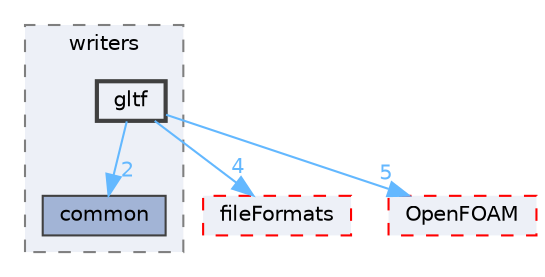 digraph "src/meshTools/coordSet/writers/gltf"
{
 // LATEX_PDF_SIZE
  bgcolor="transparent";
  edge [fontname=Helvetica,fontsize=10,labelfontname=Helvetica,labelfontsize=10];
  node [fontname=Helvetica,fontsize=10,shape=box,height=0.2,width=0.4];
  compound=true
  subgraph clusterdir_4f73cdbff3f5f1736580746c135dd6b5 {
    graph [ bgcolor="#edf0f7", pencolor="grey50", label="writers", fontname=Helvetica,fontsize=10 style="filled,dashed", URL="dir_4f73cdbff3f5f1736580746c135dd6b5.html",tooltip=""]
  dir_ad51249f82a9526efd1c489165ecb600 [label="common", fillcolor="#a2b4d6", color="grey25", style="filled", URL="dir_ad51249f82a9526efd1c489165ecb600.html",tooltip=""];
  dir_2aaf5ae2c69319198f05398af9ad3bd9 [label="gltf", fillcolor="#edf0f7", color="grey25", style="filled,bold", URL="dir_2aaf5ae2c69319198f05398af9ad3bd9.html",tooltip=""];
  }
  dir_b05602f37bb521a7142c0a3e200b5f35 [label="fileFormats", fillcolor="#edf0f7", color="red", style="filled,dashed", URL="dir_b05602f37bb521a7142c0a3e200b5f35.html",tooltip=""];
  dir_c5473ff19b20e6ec4dfe5c310b3778a8 [label="OpenFOAM", fillcolor="#edf0f7", color="red", style="filled,dashed", URL="dir_c5473ff19b20e6ec4dfe5c310b3778a8.html",tooltip=""];
  dir_2aaf5ae2c69319198f05398af9ad3bd9->dir_ad51249f82a9526efd1c489165ecb600 [headlabel="2", labeldistance=1.5 headhref="dir_001657_000556.html" href="dir_001657_000556.html" color="steelblue1" fontcolor="steelblue1"];
  dir_2aaf5ae2c69319198f05398af9ad3bd9->dir_b05602f37bb521a7142c0a3e200b5f35 [headlabel="4", labeldistance=1.5 headhref="dir_001657_001353.html" href="dir_001657_001353.html" color="steelblue1" fontcolor="steelblue1"];
  dir_2aaf5ae2c69319198f05398af9ad3bd9->dir_c5473ff19b20e6ec4dfe5c310b3778a8 [headlabel="5", labeldistance=1.5 headhref="dir_001657_002695.html" href="dir_001657_002695.html" color="steelblue1" fontcolor="steelblue1"];
}
